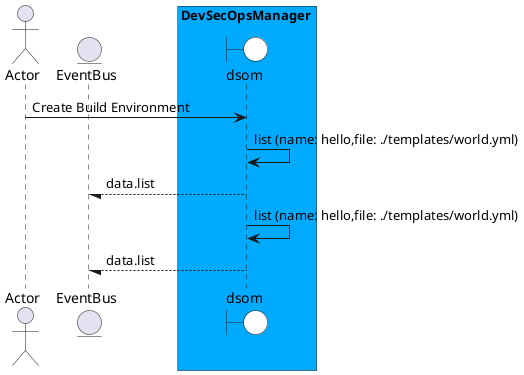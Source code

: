 @startuml

actor "Actor"


entity EventBus

box DevSecOpsManager #00aaff
    boundary dsom #white
end box



"Actor" -> dsom: Create Build Environment

    dsom -> "dsom": list (name: hello,file: ./templates/world.yml)

    "dsom" --/ EventBus: data.list

    dsom -> "dsom": list (name: hello,file: ./templates/world.yml)

    "dsom" --/ EventBus: data.list



@enduml
